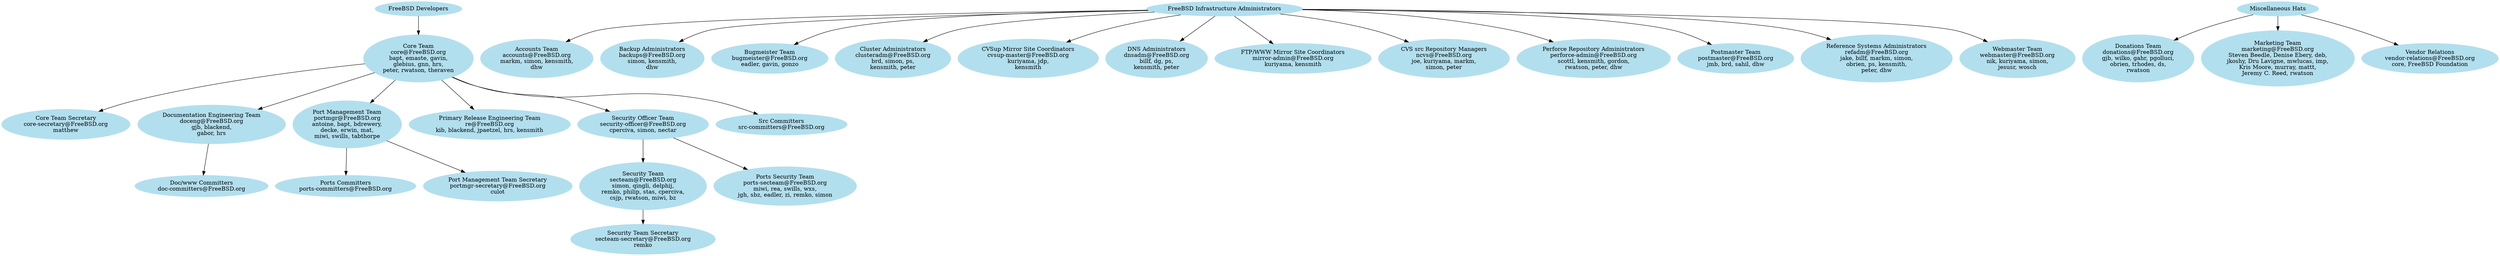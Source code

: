 # $FreeBSD$

# This file is meant to show the infrastructural organization of the
# FreeBSD Project; what kind of teams we have and how they relate to
# each other.
# For a detailed description of the responsibilities and duties of the listed
# teams, please see our Administration page at
# http://www.freebsd.org/administration.html .
# 
# The graphical output can be generated from this file with the following
# command:
# $ dot -T png -o file.png organization.dot
#
# The dot binary is part of the graphics/graphviz port.

digraph org {

node [color=lightblue2, style=filled, bgcolor=black];

# Meta-categories go here

_devel [label="FreeBSD Developers"]
_admin [label="FreeBSD Infrastructure Administrators"]
_misc [label="Miscellaneous Hats"]

# Development teams go here alphabetically sorted

core [label="Core Team\ncore@FreeBSD.org\nbapt, emaste, gavin,\nglebius, gnn, hrs,\npeter, rwatson, theraven"]
coresecretary [label="Core Team Secretary\ncore-secretary@FreeBSD.org\nmatthew"]
doccommitters [label="Doc/www Committers\ndoc-committers@FreeBSD.org"]
doceng [label="Documentation Engineering Team\ndoceng@FreeBSD.org\ngjb, blackend,\ngabor, hrs"]
portscommitters [label="Ports Committers\nports-committers@FreeBSD.org"]
portmgr [label="Port Management Team\nportmgr@FreeBSD.org\nantoine, bapt, bdrewery,\ndecke, erwin, mat,\nmiwi, swills, tabthorpe"]
portmgrsecretary [label="Port Management Team Secretary\nportmgr-secretary@FreeBSD.org\nculot"]
re [label="Primary Release Engineering Team\nre@FreeBSD.org\nkib, blackend, jpaetzel, hrs, kensmith"]
secteam [label="Security Team\nsecteam@FreeBSD.org\nsimon, qingli, delphij,\nremko, philip, stas, cperciva,\ncsjp, rwatson, miwi, bz"]
portssecteam [label="Ports Security Team\nports-secteam@FreeBSD.org\nmiwi, rea, swills, wxs,\njgh, sbz, eadler, zi, remko, simon"]
secteamsecretary [label="Security Team Secretary\nsecteam-secretary@FreeBSD.org\nremko"]
securityofficer [label="Security Officer Team\nsecurity-officer@FreeBSD.org\ncperciva, simon, nectar"]
srccommitters [label="Src Committers\nsrc-committers@FreeBSD.org"]

# Admin teams go here alphabetically sorted

accounts [label="Accounts Team\naccounts@FreeBSD.org\nmarkm, simon, kensmith,\ndhw"]
backups [label="Backup Administrators\nbackups@FreeBSD.org\nsimon, kensmith,\ndhw"]
bugmeister [label="Bugmeister Team\nbugmeister@FreeBSD.org\neadler, gavin, gonzo"]
clusteradm [label="Cluster Administrators\nclusteradm@FreeBSD.org\nbrd, simon, ps,\nkensmith, peter"]
cvsupmaster [label="CVSup Mirror Site Coordinators\ncvsup-master@FreeBSD.org\nkuriyama, jdp,\nkensmith"]
dnsadm [label="DNS Administrators\ndnsadm@FreeBSD.org\nbillf, dg, ps,\nkensmith, peter"]
mirroradmin [label="FTP/WWW Mirror Site Coordinators\nmirror-admin@FreeBSD.org\nkuriyama, kensmith"]
ncvs [label="CVS src Repository Managers\nncvs@FreeBSD.org\njoe, kuriyama, markm,\nsimon, peter"]
perforceadmin [label="Perforce Repository Administrators\nperforce-admin@FreeBSD.org\nscottl, kensmith, gordon,\nrwatson, peter, dhw"]
postmaster [label="Postmaster Team\npostmaster@FreeBSD.org\njmb, brd, sahil, dhw"]
refadm [label="Reference Systems Administrators\nrefadm@FreeBSD.org\njake, billf, markm, simon,\nobrien, ps, kensmith,\npeter, dhw"]
webmaster [label="Webmaster Team\nwebmaster@FreeBSD.org\nnik, kuriyama, simon,\njesusr, wosch"]

# Misc hats go here alphabetically sorted

donations [label="Donations Team\ndonations@FreeBSD.org\ngjb, wilko, gahr, pgolluci,\nobrien, trhodes, ds,\nrwatson"]
marketing [label="Marketing Team\nmarketing@FreeBSD.org\nSteven Beedle, Denise Ebery, deb,\njkoshy, Dru Lavigne, mwlucas, imp,\nKris Moore, murray, mattt,\nJeremy C. Reed, rwatson"]
vendorrelations [label="Vendor Relations\nvendor-relations@FreeBSD.org\ncore, FreeBSD Foundation"]

# Here are the team relationships.
# Group together all the entries for the superior team.
# Keep the list sorted by the superior team entry.

_admin -> accounts
_admin -> backups
_admin -> bugmeister
_admin -> clusteradm
_admin -> ncvs
_admin -> cvsupmaster
_admin -> dnsadm
_admin -> mirroradmin
_admin -> perforceadmin
_admin -> refadm
_admin -> postmaster
_admin -> webmaster

_devel -> core

_misc -> donations
_misc -> marketing
_misc -> vendorrelations

core -> coresecretary
core -> doceng
core -> portmgr
core -> re
core -> securityofficer
core -> srccommitters

doceng -> doccommitters

portmgr -> portmgrsecretary
portmgr -> portscommitters

securityofficer -> secteam
securityofficer -> portssecteam

secteam -> secteamsecretary

}
